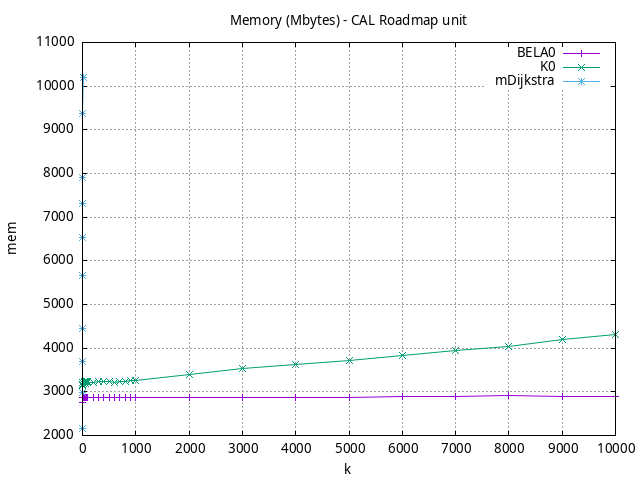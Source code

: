 #!/usr/bin/gnuplot
# -*- coding: utf-8 -*-
#
# results/roadmap/unit/CAL/USA-road-d.CAL.brute-force.mem.gnuplot
#
# Started on 01/09/2024 14:28:10
# Author: Carlos Linares López
set grid
set xlabel "k"
set ylabel "mem"

set title "Memory (Mbytes) - CAL Roadmap unit"

set terminal png enhanced font "Ariel,10"
set output 'USA-road-d.CAL.brute-force.mem.png'

plot "-" title "BELA0"      with linesp, "-" title "K0"      with linesp, "-" title "mDijkstra"      with linesp

	1 2749.14
	2 2865.0
	3 2865.0
	4 2865.0
	5 2865.0
	6 2865.0
	7 2865.0
	8 2865.0
	9 2865.0
	10 2865.0
	20 2865.0
	30 2865.0
	40 2865.0
	50 2865.0
	60 2865.0
	70 2865.0
	80 2865.0
	90 2865.0
	100 2865.0
	200 2865.0
	300 2865.0
	400 2865.0
	500 2865.0
	600 2865.0
	700 2865.0
	800 2865.0
	900 2865.0
	1000 2865.0
	2000 2865.0
	3000 2865.0
	4000 2876.3
	5000 2881.6
	6000 2898.07
	7000 2898.55
	8000 2907.65
	9000 2891.16
	10000 2883.34
end
	1 2981.63
	2 3136.8
	3 3138.8
	4 3140.4
	5 3141.4
	6 3142.8
	7 3172.16
	8 3216.8
	9 3222.65
	10 3188.0
	20 3199.0
	30 3232.0
	40 3205.9
	50 3200.5
	60 3234.7
	70 3234.7
	80 3234.7
	90 3234.7
	100 3205.9
	200 3207.25
	300 3231.55
	400 3234.24
	500 3226.88
	600 3217.12
	700 3229.59
	800 3242.79
	900 3262.37
	1000 3262.95
	2000 3400.2
	3000 3530.65
	4000 3633.6
	5000 3712.52
	6000 3832.46
	7000 3944.84
	8000 4036.52
	9000 4192.28
	10000 4312.58
end
	1 2159.99
	2 2989.06
	3 3687.21
	4 4448.59
	5 5656.64
	6 6535.97
	7 7312.92
	8 7898.36
	9 9367.68
	10 10198.98
end
